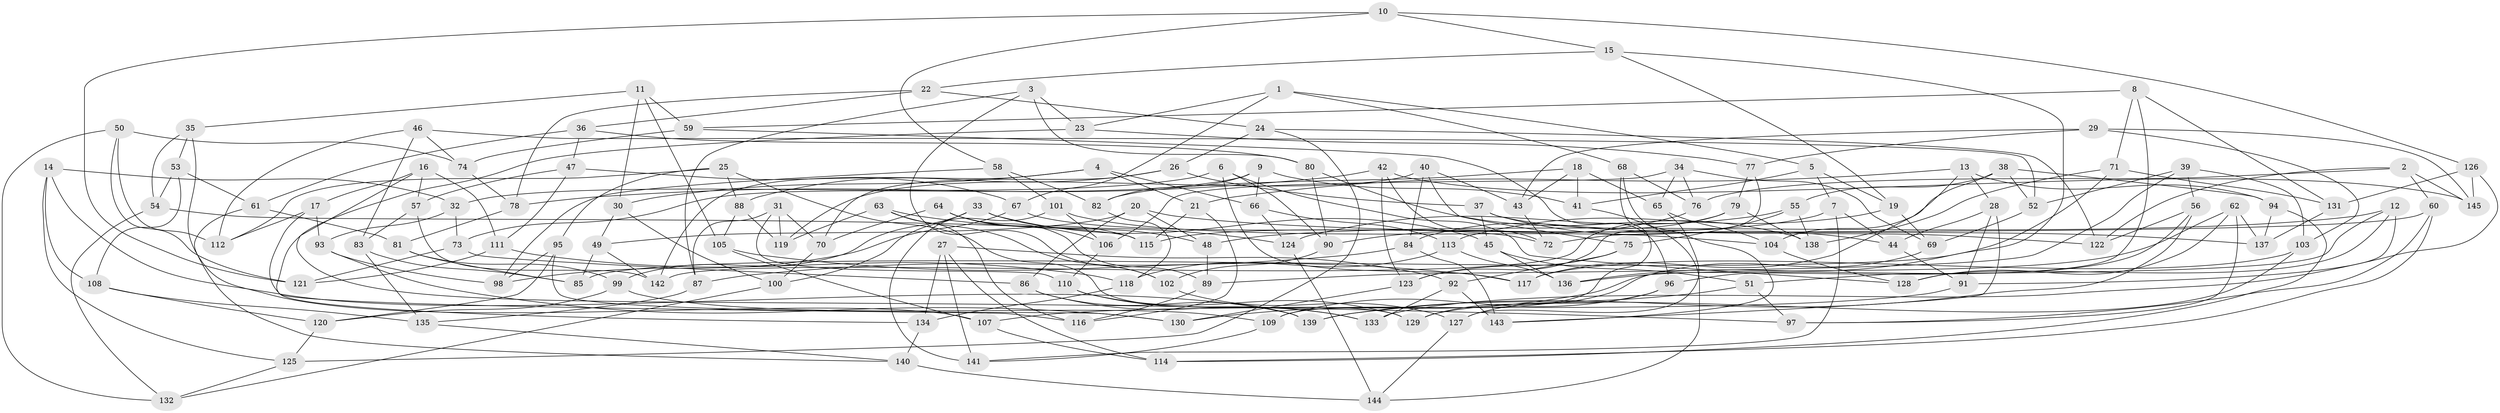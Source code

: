 // Generated by graph-tools (version 1.1) at 2025/57/03/09/25 04:57:07]
// undirected, 145 vertices, 290 edges
graph export_dot {
graph [start="1"]
  node [color=gray90,style=filled];
  1;
  2;
  3;
  4;
  5;
  6;
  7;
  8;
  9;
  10;
  11;
  12;
  13;
  14;
  15;
  16;
  17;
  18;
  19;
  20;
  21;
  22;
  23;
  24;
  25;
  26;
  27;
  28;
  29;
  30;
  31;
  32;
  33;
  34;
  35;
  36;
  37;
  38;
  39;
  40;
  41;
  42;
  43;
  44;
  45;
  46;
  47;
  48;
  49;
  50;
  51;
  52;
  53;
  54;
  55;
  56;
  57;
  58;
  59;
  60;
  61;
  62;
  63;
  64;
  65;
  66;
  67;
  68;
  69;
  70;
  71;
  72;
  73;
  74;
  75;
  76;
  77;
  78;
  79;
  80;
  81;
  82;
  83;
  84;
  85;
  86;
  87;
  88;
  89;
  90;
  91;
  92;
  93;
  94;
  95;
  96;
  97;
  98;
  99;
  100;
  101;
  102;
  103;
  104;
  105;
  106;
  107;
  108;
  109;
  110;
  111;
  112;
  113;
  114;
  115;
  116;
  117;
  118;
  119;
  120;
  121;
  122;
  123;
  124;
  125;
  126;
  127;
  128;
  129;
  130;
  131;
  132;
  133;
  134;
  135;
  136;
  137;
  138;
  139;
  140;
  141;
  142;
  143;
  144;
  145;
  1 -- 67;
  1 -- 68;
  1 -- 23;
  1 -- 5;
  2 -- 60;
  2 -- 145;
  2 -- 76;
  2 -- 122;
  3 -- 80;
  3 -- 23;
  3 -- 87;
  3 -- 102;
  4 -- 21;
  4 -- 142;
  4 -- 30;
  4 -- 66;
  5 -- 19;
  5 -- 41;
  5 -- 7;
  6 -- 32;
  6 -- 90;
  6 -- 117;
  6 -- 128;
  7 -- 115;
  7 -- 141;
  7 -- 44;
  8 -- 59;
  8 -- 131;
  8 -- 71;
  8 -- 130;
  9 -- 66;
  9 -- 73;
  9 -- 82;
  9 -- 41;
  10 -- 58;
  10 -- 126;
  10 -- 121;
  10 -- 15;
  11 -- 59;
  11 -- 30;
  11 -- 105;
  11 -- 35;
  12 -- 128;
  12 -- 91;
  12 -- 51;
  12 -- 48;
  13 -- 117;
  13 -- 94;
  13 -- 21;
  13 -- 28;
  14 -- 108;
  14 -- 32;
  14 -- 125;
  14 -- 139;
  15 -- 22;
  15 -- 136;
  15 -- 19;
  16 -- 111;
  16 -- 57;
  16 -- 97;
  16 -- 17;
  17 -- 116;
  17 -- 93;
  17 -- 112;
  18 -- 82;
  18 -- 43;
  18 -- 65;
  18 -- 41;
  19 -- 69;
  19 -- 113;
  20 -- 48;
  20 -- 49;
  20 -- 86;
  20 -- 137;
  21 -- 115;
  21 -- 116;
  22 -- 78;
  22 -- 36;
  22 -- 24;
  23 -- 134;
  23 -- 77;
  24 -- 26;
  24 -- 122;
  24 -- 125;
  25 -- 112;
  25 -- 129;
  25 -- 88;
  25 -- 95;
  26 -- 88;
  26 -- 70;
  26 -- 37;
  27 -- 92;
  27 -- 114;
  27 -- 134;
  27 -- 141;
  28 -- 143;
  28 -- 91;
  28 -- 44;
  29 -- 103;
  29 -- 43;
  29 -- 77;
  29 -- 145;
  30 -- 100;
  30 -- 49;
  31 -- 110;
  31 -- 70;
  31 -- 119;
  31 -- 87;
  32 -- 93;
  32 -- 73;
  33 -- 45;
  33 -- 48;
  33 -- 100;
  33 -- 99;
  34 -- 65;
  34 -- 106;
  34 -- 76;
  34 -- 69;
  35 -- 53;
  35 -- 54;
  35 -- 107;
  36 -- 80;
  36 -- 61;
  36 -- 47;
  37 -- 45;
  37 -- 122;
  37 -- 44;
  38 -- 52;
  38 -- 94;
  38 -- 104;
  38 -- 55;
  39 -- 103;
  39 -- 89;
  39 -- 52;
  39 -- 56;
  40 -- 75;
  40 -- 119;
  40 -- 43;
  40 -- 84;
  41 -- 144;
  42 -- 72;
  42 -- 78;
  42 -- 123;
  42 -- 145;
  43 -- 72;
  44 -- 91;
  45 -- 51;
  45 -- 136;
  46 -- 74;
  46 -- 52;
  46 -- 83;
  46 -- 112;
  47 -- 57;
  47 -- 111;
  47 -- 67;
  48 -- 89;
  49 -- 142;
  49 -- 85;
  50 -- 132;
  50 -- 121;
  50 -- 112;
  50 -- 74;
  51 -- 97;
  51 -- 139;
  52 -- 69;
  53 -- 61;
  53 -- 108;
  53 -- 54;
  54 -- 115;
  54 -- 132;
  55 -- 138;
  55 -- 75;
  55 -- 124;
  56 -- 139;
  56 -- 96;
  56 -- 122;
  57 -- 142;
  57 -- 83;
  58 -- 101;
  58 -- 82;
  58 -- 98;
  59 -- 74;
  59 -- 96;
  60 -- 114;
  60 -- 72;
  60 -- 97;
  61 -- 81;
  61 -- 140;
  62 -- 97;
  62 -- 136;
  62 -- 128;
  62 -- 137;
  63 -- 124;
  63 -- 102;
  63 -- 116;
  63 -- 119;
  64 -- 115;
  64 -- 106;
  64 -- 89;
  64 -- 70;
  65 -- 104;
  65 -- 127;
  66 -- 113;
  66 -- 124;
  67 -- 72;
  67 -- 98;
  68 -- 109;
  68 -- 76;
  68 -- 143;
  69 -- 129;
  70 -- 100;
  71 -- 131;
  71 -- 138;
  71 -- 85;
  73 -- 86;
  73 -- 121;
  74 -- 78;
  75 -- 92;
  75 -- 123;
  76 -- 90;
  77 -- 123;
  77 -- 79;
  78 -- 81;
  79 -- 84;
  79 -- 138;
  79 -- 142;
  80 -- 90;
  80 -- 138;
  81 -- 99;
  81 -- 85;
  82 -- 118;
  83 -- 85;
  83 -- 135;
  84 -- 87;
  84 -- 143;
  86 -- 139;
  86 -- 133;
  87 -- 135;
  88 -- 119;
  88 -- 105;
  89 -- 116;
  90 -- 102;
  91 -- 107;
  92 -- 133;
  92 -- 143;
  93 -- 98;
  93 -- 130;
  94 -- 137;
  94 -- 114;
  95 -- 120;
  95 -- 130;
  95 -- 98;
  96 -- 109;
  96 -- 127;
  99 -- 120;
  99 -- 109;
  100 -- 132;
  101 -- 141;
  101 -- 104;
  101 -- 106;
  102 -- 127;
  103 -- 129;
  103 -- 117;
  104 -- 128;
  105 -- 117;
  105 -- 107;
  106 -- 110;
  107 -- 114;
  108 -- 120;
  108 -- 135;
  109 -- 141;
  110 -- 129;
  110 -- 133;
  111 -- 121;
  111 -- 118;
  113 -- 118;
  113 -- 136;
  118 -- 134;
  120 -- 125;
  123 -- 130;
  124 -- 144;
  125 -- 132;
  126 -- 145;
  126 -- 131;
  126 -- 133;
  127 -- 144;
  131 -- 137;
  134 -- 140;
  135 -- 140;
  140 -- 144;
}
